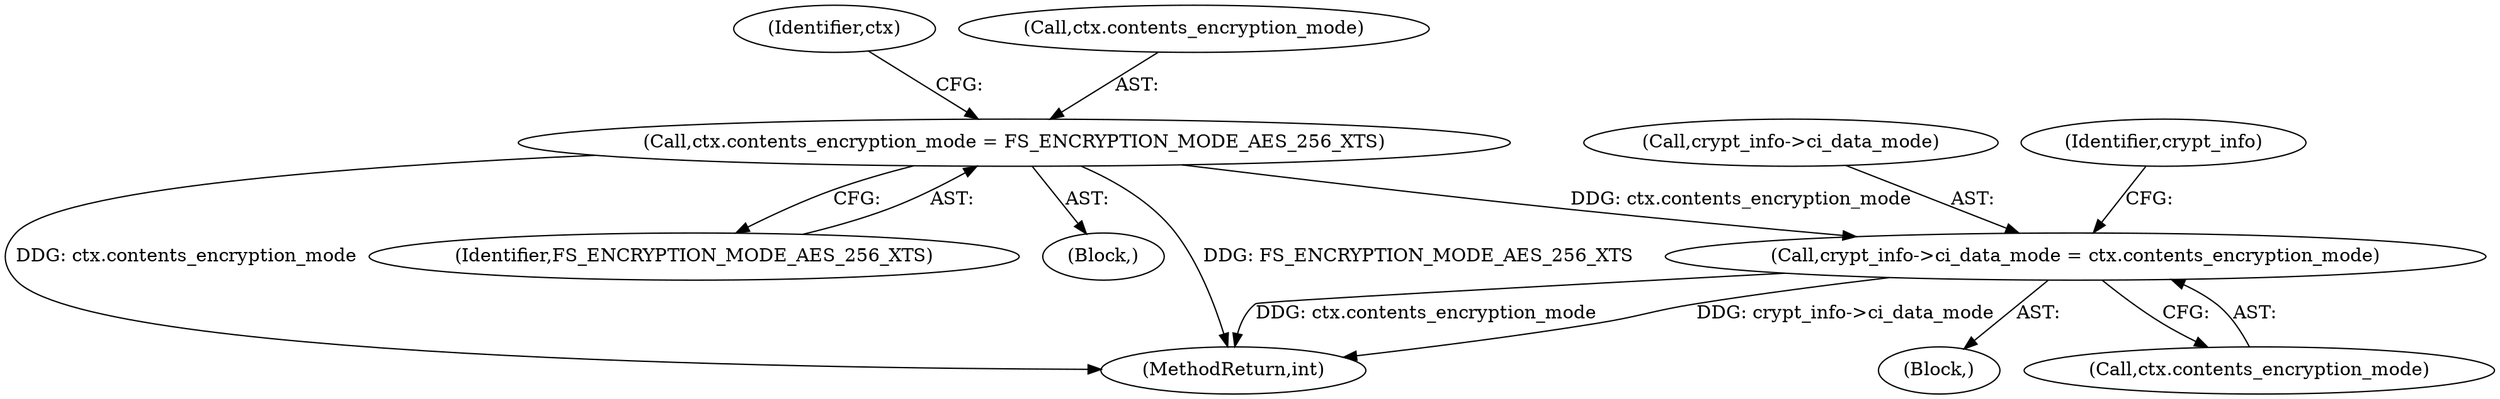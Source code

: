 digraph "0_linux_1b53cf9815bb4744958d41f3795d5d5a1d365e2d_1@API" {
"1000242" [label="(Call,crypt_info->ci_data_mode = ctx.contents_encryption_mode)"];
"1000180" [label="(Call,ctx.contents_encryption_mode = FS_ENCRYPTION_MODE_AES_256_XTS)"];
"1000246" [label="(Call,ctx.contents_encryption_mode)"];
"1000419" [label="(MethodReturn,int)"];
"1000180" [label="(Call,ctx.contents_encryption_mode = FS_ENCRYPTION_MODE_AES_256_XTS)"];
"1000184" [label="(Identifier,FS_ENCRYPTION_MODE_AES_256_XTS)"];
"1000104" [label="(Block,)"];
"1000159" [label="(Block,)"];
"1000187" [label="(Identifier,ctx)"];
"1000243" [label="(Call,crypt_info->ci_data_mode)"];
"1000181" [label="(Call,ctx.contents_encryption_mode)"];
"1000242" [label="(Call,crypt_info->ci_data_mode = ctx.contents_encryption_mode)"];
"1000251" [label="(Identifier,crypt_info)"];
"1000242" -> "1000104"  [label="AST: "];
"1000242" -> "1000246"  [label="CFG: "];
"1000243" -> "1000242"  [label="AST: "];
"1000246" -> "1000242"  [label="AST: "];
"1000251" -> "1000242"  [label="CFG: "];
"1000242" -> "1000419"  [label="DDG: ctx.contents_encryption_mode"];
"1000242" -> "1000419"  [label="DDG: crypt_info->ci_data_mode"];
"1000180" -> "1000242"  [label="DDG: ctx.contents_encryption_mode"];
"1000180" -> "1000159"  [label="AST: "];
"1000180" -> "1000184"  [label="CFG: "];
"1000181" -> "1000180"  [label="AST: "];
"1000184" -> "1000180"  [label="AST: "];
"1000187" -> "1000180"  [label="CFG: "];
"1000180" -> "1000419"  [label="DDG: FS_ENCRYPTION_MODE_AES_256_XTS"];
"1000180" -> "1000419"  [label="DDG: ctx.contents_encryption_mode"];
}
